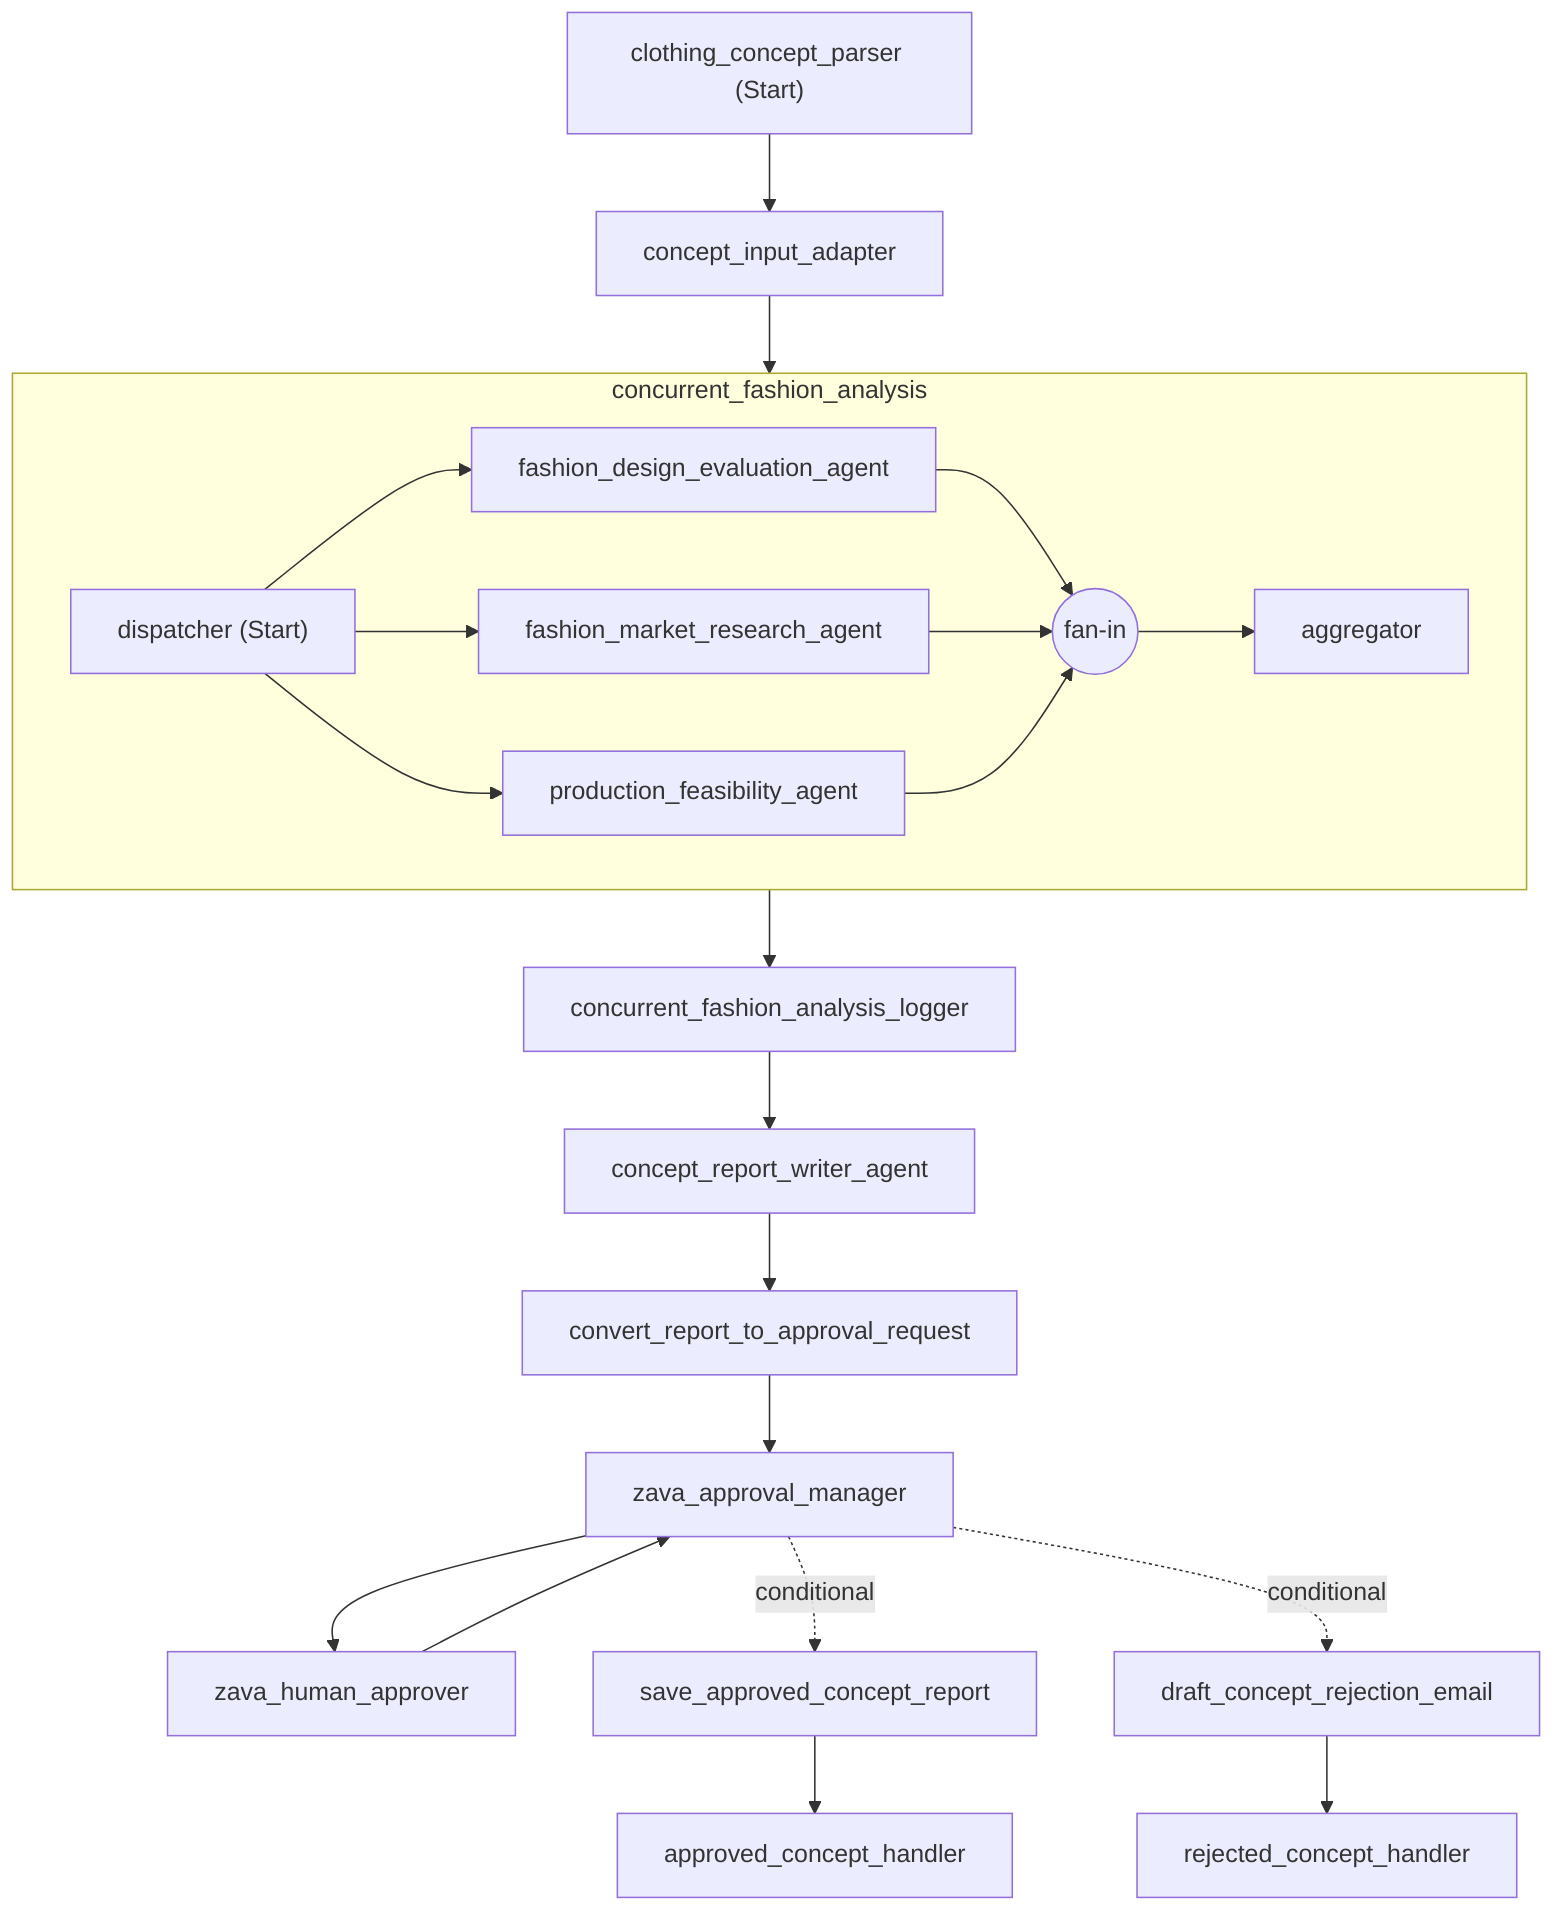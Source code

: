 flowchart TD
  clothing_concept_parser["clothing_concept_parser (Start)"];
  concept_input_adapter["concept_input_adapter"];
  concurrent_fashion_analysis["concurrent_fashion_analysis"];
  concurrent_fashion_analysis_logger["concurrent_fashion_analysis_logger"];
  concept_report_writer_agent["concept_report_writer_agent"];
  convert_report_to_approval_request["convert_report_to_approval_request"];
  zava_approval_manager["zava_approval_manager"];
  zava_human_approver["zava_human_approver"];
  save_approved_concept_report["save_approved_concept_report"];
  draft_concept_rejection_email["draft_concept_rejection_email"];
  approved_concept_handler["approved_concept_handler"];
  rejected_concept_handler["rejected_concept_handler"];
  clothing_concept_parser --> concept_input_adapter;
  concept_input_adapter --> concurrent_fashion_analysis;
  concurrent_fashion_analysis --> concurrent_fashion_analysis_logger;
  concurrent_fashion_analysis_logger --> concept_report_writer_agent;
  concept_report_writer_agent --> convert_report_to_approval_request;
  convert_report_to_approval_request --> zava_approval_manager;
  zava_approval_manager --> zava_human_approver;
  zava_human_approver --> zava_approval_manager;
  zava_approval_manager -. conditional .-> save_approved_concept_report;
  zava_approval_manager -. conditional .-> draft_concept_rejection_email;
  save_approved_concept_report --> approved_concept_handler;
  draft_concept_rejection_email --> rejected_concept_handler;
  subgraph concurrent_fashion_analysis
    concurrent_fashion_analysis__dispatcher["dispatcher (Start)"];
    concurrent_fashion_analysis__fashion_market_research_agent["fashion_market_research_agent"];
    concurrent_fashion_analysis__fashion_design_evaluation_agent["fashion_design_evaluation_agent"];
    concurrent_fashion_analysis__production_feasibility_agent["production_feasibility_agent"];
    concurrent_fashion_analysis__aggregator["aggregator"];
    fan_in__concurrent_fashion_analysis__aggregator__b1158146((fan-in))
    concurrent_fashion_analysis__fashion_design_evaluation_agent --> fan_in__concurrent_fashion_analysis__aggregator__b1158146;
    concurrent_fashion_analysis__fashion_market_research_agent --> fan_in__concurrent_fashion_analysis__aggregator__b1158146;
    concurrent_fashion_analysis__production_feasibility_agent --> fan_in__concurrent_fashion_analysis__aggregator__b1158146;
    fan_in__concurrent_fashion_analysis__aggregator__b1158146 --> concurrent_fashion_analysis__aggregator;
    concurrent_fashion_analysis__dispatcher --> concurrent_fashion_analysis__fashion_market_research_agent;
    concurrent_fashion_analysis__dispatcher --> concurrent_fashion_analysis__fashion_design_evaluation_agent;
    concurrent_fashion_analysis__dispatcher --> concurrent_fashion_analysis__production_feasibility_agent;
  end